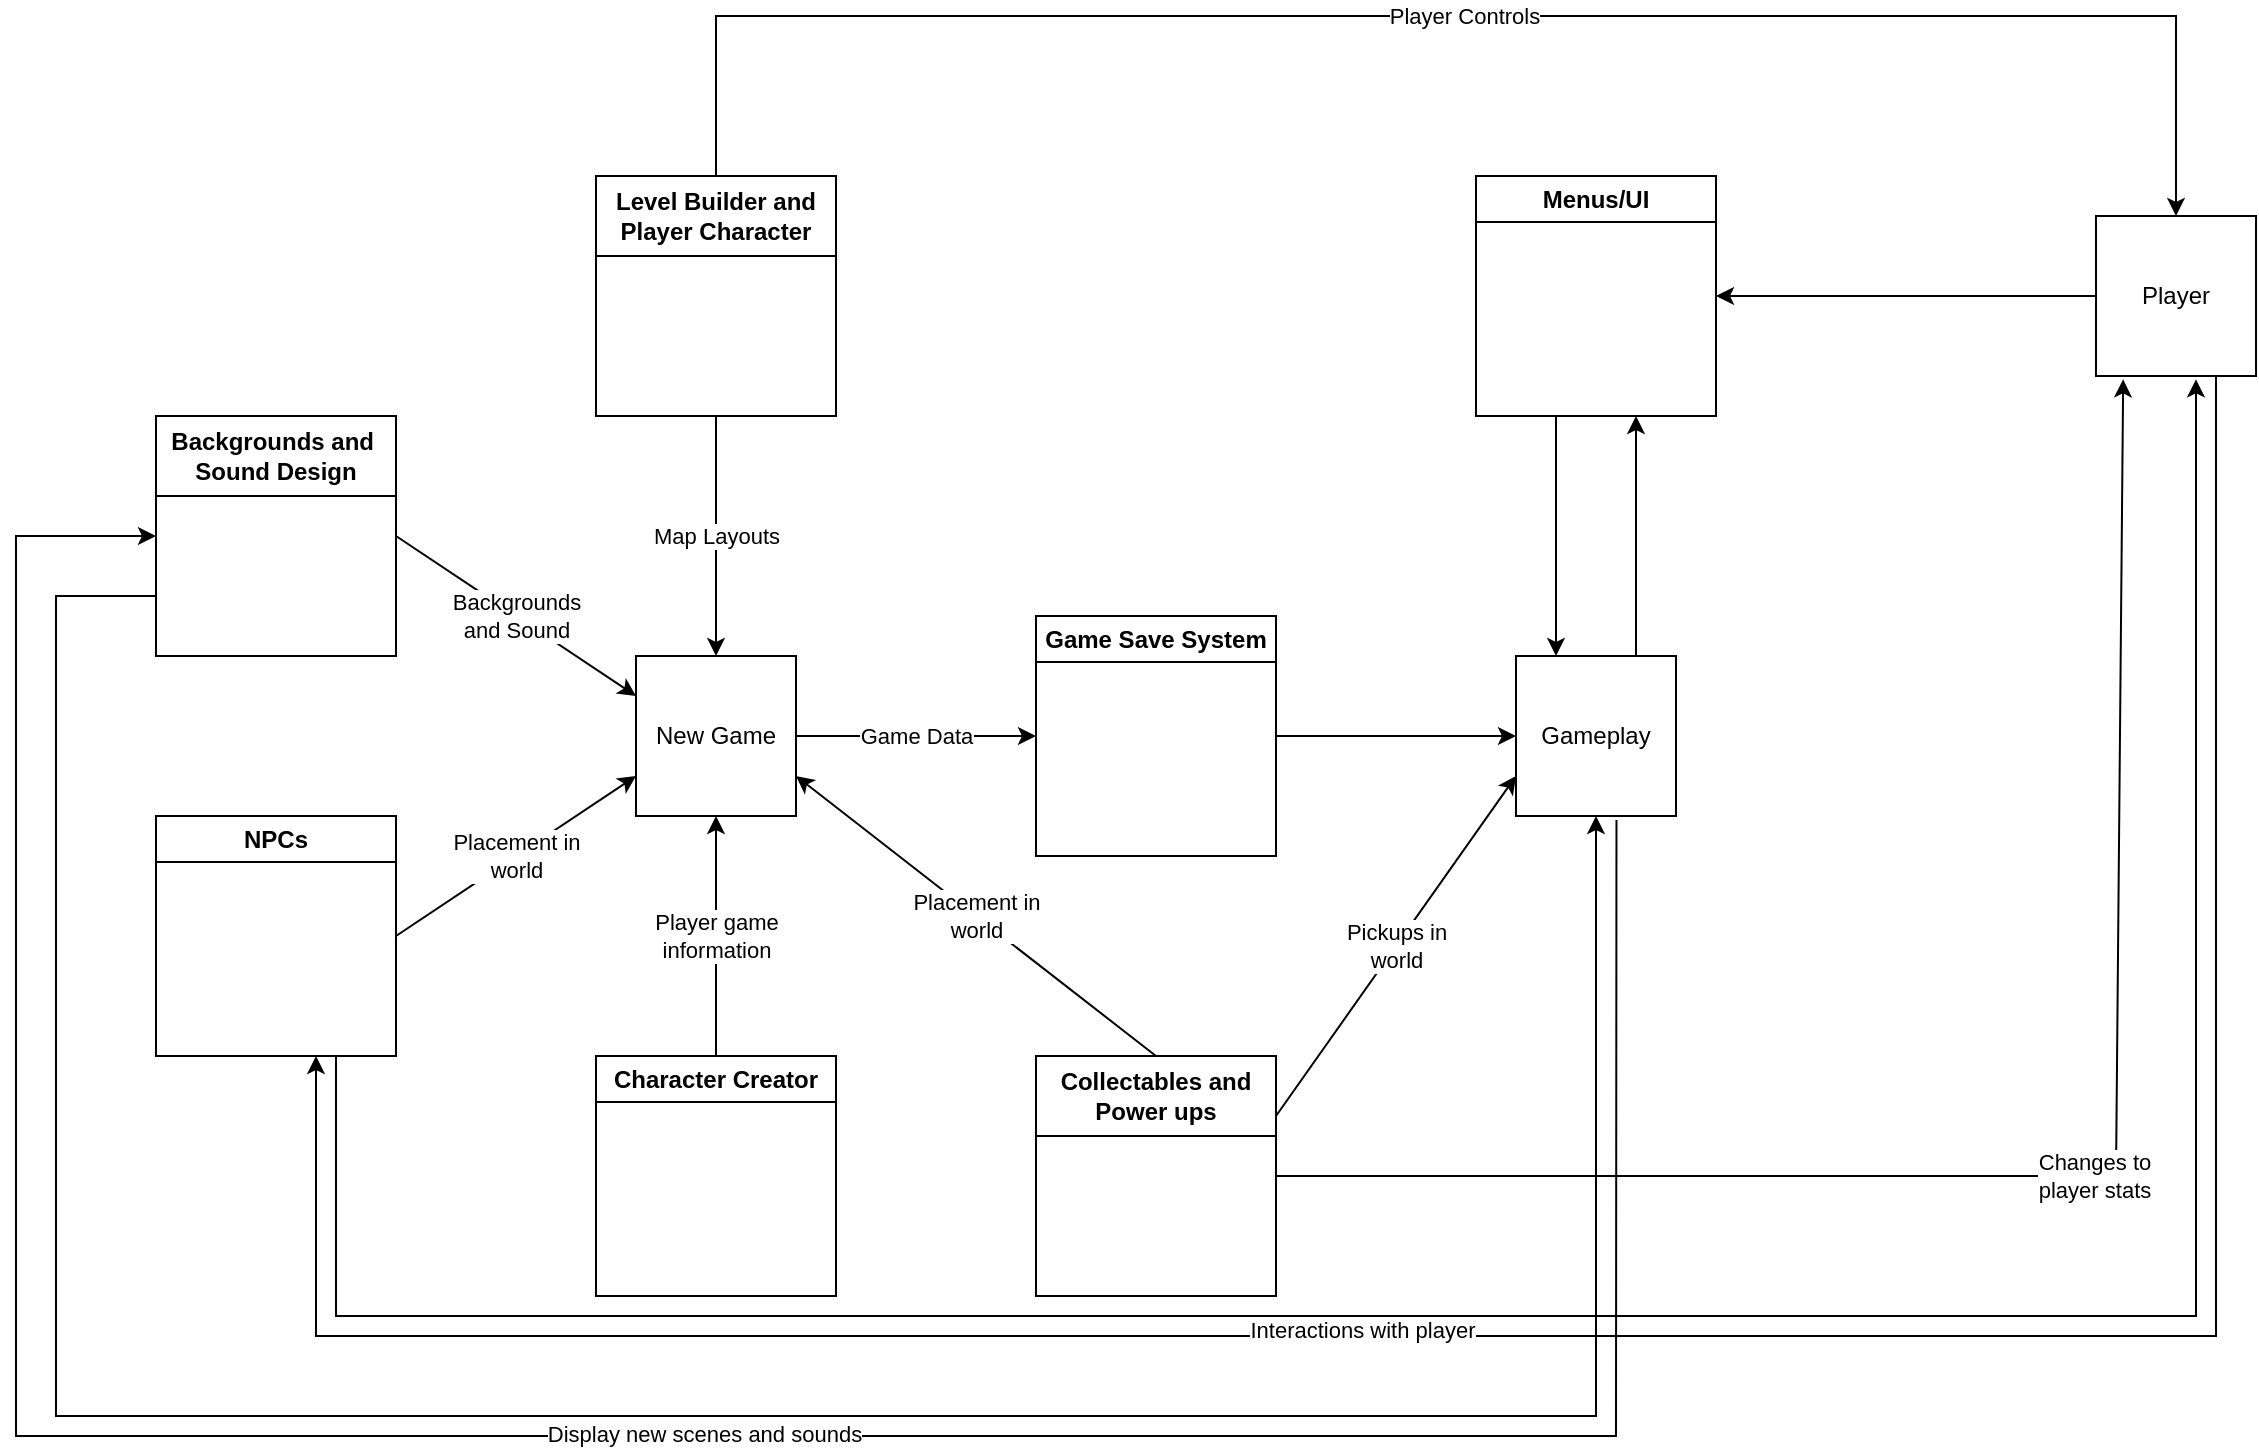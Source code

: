 <mxfile version="26.0.11">
  <diagram id="prtHgNgQTEPvFCAcTncT" name="Page-1">
    <mxGraphModel dx="1500" dy="719" grid="1" gridSize="10" guides="1" tooltips="1" connect="1" arrows="1" fold="1" page="1" pageScale="1" pageWidth="827" pageHeight="1169" math="0" shadow="0">
      <root>
        <mxCell id="0" />
        <mxCell id="1" parent="0" />
        <mxCell id="unYESbmv829yri3Gk-PX-1" value="Level Builder and Player Character" style="swimlane;whiteSpace=wrap;html=1;startSize=40;" vertex="1" parent="1">
          <mxGeometry x="340" y="120" width="120" height="120" as="geometry" />
        </mxCell>
        <mxCell id="unYESbmv829yri3Gk-PX-2" value="New Game" style="whiteSpace=wrap;html=1;aspect=fixed;" vertex="1" parent="1">
          <mxGeometry x="360" y="360" width="80" height="80" as="geometry" />
        </mxCell>
        <mxCell id="unYESbmv829yri3Gk-PX-3" value="&lt;div&gt;Backgrounds and&amp;nbsp;&lt;/div&gt;&lt;div&gt;Sound Design&lt;br&gt;&lt;/div&gt;" style="swimlane;whiteSpace=wrap;html=1;startSize=40;" vertex="1" parent="1">
          <mxGeometry x="120" y="240" width="120" height="120" as="geometry" />
        </mxCell>
        <mxCell id="unYESbmv829yri3Gk-PX-4" value="NPCs" style="swimlane;whiteSpace=wrap;html=1;" vertex="1" parent="1">
          <mxGeometry x="120" y="440" width="120" height="120" as="geometry" />
        </mxCell>
        <mxCell id="unYESbmv829yri3Gk-PX-5" value="Character Creator" style="swimlane;whiteSpace=wrap;html=1;" vertex="1" parent="1">
          <mxGeometry x="340" y="560" width="120" height="120" as="geometry" />
        </mxCell>
        <mxCell id="unYESbmv829yri3Gk-PX-6" value="Game Save System" style="swimlane;whiteSpace=wrap;html=1;" vertex="1" parent="1">
          <mxGeometry x="560" y="340" width="120" height="120" as="geometry" />
        </mxCell>
        <mxCell id="unYESbmv829yri3Gk-PX-7" value="Gameplay" style="whiteSpace=wrap;html=1;aspect=fixed;" vertex="1" parent="1">
          <mxGeometry x="800" y="360" width="80" height="80" as="geometry" />
        </mxCell>
        <mxCell id="unYESbmv829yri3Gk-PX-8" value="Menus/UI" style="swimlane;whiteSpace=wrap;html=1;" vertex="1" parent="1">
          <mxGeometry x="780" y="120" width="120" height="120" as="geometry" />
        </mxCell>
        <mxCell id="unYESbmv829yri3Gk-PX-15" value="" style="endArrow=classic;html=1;rounded=0;exitX=1;exitY=0.5;exitDx=0;exitDy=0;entryX=0;entryY=0.5;entryDx=0;entryDy=0;" edge="1" parent="1" source="unYESbmv829yri3Gk-PX-6" target="unYESbmv829yri3Gk-PX-7">
          <mxGeometry width="50" height="50" relative="1" as="geometry">
            <mxPoint x="530" y="390" as="sourcePoint" />
            <mxPoint x="580" y="340" as="targetPoint" />
          </mxGeometry>
        </mxCell>
        <mxCell id="unYESbmv829yri3Gk-PX-16" value="" style="endArrow=classic;html=1;rounded=0;exitX=0.5;exitY=1;exitDx=0;exitDy=0;entryX=0.5;entryY=0;entryDx=0;entryDy=0;" edge="1" parent="1">
          <mxGeometry width="50" height="50" relative="1" as="geometry">
            <mxPoint x="820" y="240" as="sourcePoint" />
            <mxPoint x="820" y="360" as="targetPoint" />
          </mxGeometry>
        </mxCell>
        <mxCell id="unYESbmv829yri3Gk-PX-17" value="Player" style="whiteSpace=wrap;html=1;aspect=fixed;" vertex="1" parent="1">
          <mxGeometry x="1090" y="140" width="80" height="80" as="geometry" />
        </mxCell>
        <mxCell id="unYESbmv829yri3Gk-PX-22" value="" style="endArrow=classic;html=1;rounded=0;exitX=0;exitY=0.5;exitDx=0;exitDy=0;entryX=1;entryY=0.5;entryDx=0;entryDy=0;" edge="1" parent="1" source="unYESbmv829yri3Gk-PX-17" target="unYESbmv829yri3Gk-PX-8">
          <mxGeometry width="50" height="50" relative="1" as="geometry">
            <mxPoint x="740" y="460" as="sourcePoint" />
            <mxPoint x="790" y="410" as="targetPoint" />
          </mxGeometry>
        </mxCell>
        <mxCell id="unYESbmv829yri3Gk-PX-24" value="" style="endArrow=classic;html=1;rounded=0;exitX=0.5;exitY=0;exitDx=0;exitDy=0;entryX=0.5;entryY=0;entryDx=0;entryDy=0;" edge="1" parent="1" source="unYESbmv829yri3Gk-PX-1" target="unYESbmv829yri3Gk-PX-17">
          <mxGeometry relative="1" as="geometry">
            <mxPoint x="790" y="350" as="sourcePoint" />
            <mxPoint x="890" y="350" as="targetPoint" />
            <Array as="points">
              <mxPoint x="400" y="40" />
              <mxPoint x="1130" y="40" />
            </Array>
          </mxGeometry>
        </mxCell>
        <mxCell id="unYESbmv829yri3Gk-PX-25" value="Player Controls" style="edgeLabel;resizable=0;html=1;;align=center;verticalAlign=middle;" connectable="0" vertex="1" parent="unYESbmv829yri3Gk-PX-24">
          <mxGeometry relative="1" as="geometry">
            <mxPoint x="-1" as="offset" />
          </mxGeometry>
        </mxCell>
        <mxCell id="unYESbmv829yri3Gk-PX-29" value="" style="endArrow=classic;html=1;rounded=0;exitX=0.5;exitY=1;exitDx=0;exitDy=0;entryX=0.5;entryY=0;entryDx=0;entryDy=0;" edge="1" parent="1" source="unYESbmv829yri3Gk-PX-1" target="unYESbmv829yri3Gk-PX-2">
          <mxGeometry relative="1" as="geometry">
            <mxPoint x="580" y="380" as="sourcePoint" />
            <mxPoint x="680" y="380" as="targetPoint" />
          </mxGeometry>
        </mxCell>
        <mxCell id="unYESbmv829yri3Gk-PX-30" value="Map Layouts" style="edgeLabel;resizable=0;html=1;;align=center;verticalAlign=middle;" connectable="0" vertex="1" parent="unYESbmv829yri3Gk-PX-29">
          <mxGeometry relative="1" as="geometry" />
        </mxCell>
        <mxCell id="unYESbmv829yri3Gk-PX-32" value="" style="endArrow=classic;html=1;rounded=0;exitX=1;exitY=0.5;exitDx=0;exitDy=0;entryX=0;entryY=0.25;entryDx=0;entryDy=0;" edge="1" parent="1" source="unYESbmv829yri3Gk-PX-3" target="unYESbmv829yri3Gk-PX-2">
          <mxGeometry relative="1" as="geometry">
            <mxPoint x="490" y="410" as="sourcePoint" />
            <mxPoint x="590" y="410" as="targetPoint" />
          </mxGeometry>
        </mxCell>
        <mxCell id="unYESbmv829yri3Gk-PX-33" value="&lt;div&gt;Backgrounds&lt;/div&gt;&lt;div&gt;and Sound&lt;br&gt;&lt;/div&gt;" style="edgeLabel;resizable=0;html=1;;align=center;verticalAlign=middle;" connectable="0" vertex="1" parent="unYESbmv829yri3Gk-PX-32">
          <mxGeometry relative="1" as="geometry" />
        </mxCell>
        <mxCell id="unYESbmv829yri3Gk-PX-35" value="" style="endArrow=classic;html=1;rounded=0;exitX=0.5;exitY=0;exitDx=0;exitDy=0;entryX=0.5;entryY=1;entryDx=0;entryDy=0;" edge="1" parent="1" source="unYESbmv829yri3Gk-PX-5" target="unYESbmv829yri3Gk-PX-2">
          <mxGeometry relative="1" as="geometry">
            <mxPoint x="550" y="500" as="sourcePoint" />
            <mxPoint x="650" y="500" as="targetPoint" />
          </mxGeometry>
        </mxCell>
        <mxCell id="unYESbmv829yri3Gk-PX-36" value="&lt;div&gt;Player game&lt;/div&gt;&lt;div&gt;information&lt;br&gt;&lt;/div&gt;" style="edgeLabel;resizable=0;html=1;;align=center;verticalAlign=middle;" connectable="0" vertex="1" parent="unYESbmv829yri3Gk-PX-35">
          <mxGeometry relative="1" as="geometry" />
        </mxCell>
        <mxCell id="unYESbmv829yri3Gk-PX-37" value="" style="endArrow=classic;html=1;rounded=0;exitX=1;exitY=0.5;exitDx=0;exitDy=0;entryX=0;entryY=0.75;entryDx=0;entryDy=0;" edge="1" parent="1" source="unYESbmv829yri3Gk-PX-4" target="unYESbmv829yri3Gk-PX-2">
          <mxGeometry relative="1" as="geometry">
            <mxPoint x="430" y="490" as="sourcePoint" />
            <mxPoint x="530" y="490" as="targetPoint" />
          </mxGeometry>
        </mxCell>
        <mxCell id="unYESbmv829yri3Gk-PX-38" value="&lt;div&gt;Placement in&lt;/div&gt;&lt;div&gt;world&lt;br&gt;&lt;/div&gt;" style="edgeLabel;resizable=0;html=1;;align=center;verticalAlign=middle;" connectable="0" vertex="1" parent="unYESbmv829yri3Gk-PX-37">
          <mxGeometry relative="1" as="geometry" />
        </mxCell>
        <mxCell id="unYESbmv829yri3Gk-PX-40" value="" style="endArrow=classic;html=1;rounded=0;exitX=1;exitY=0.5;exitDx=0;exitDy=0;entryX=0;entryY=0.5;entryDx=0;entryDy=0;" edge="1" parent="1" source="unYESbmv829yri3Gk-PX-2" target="unYESbmv829yri3Gk-PX-6">
          <mxGeometry relative="1" as="geometry">
            <mxPoint x="680" y="350" as="sourcePoint" />
            <mxPoint x="780" y="350" as="targetPoint" />
          </mxGeometry>
        </mxCell>
        <mxCell id="unYESbmv829yri3Gk-PX-41" value="Game Data" style="edgeLabel;resizable=0;html=1;;align=center;verticalAlign=middle;" connectable="0" vertex="1" parent="unYESbmv829yri3Gk-PX-40">
          <mxGeometry relative="1" as="geometry" />
        </mxCell>
        <mxCell id="unYESbmv829yri3Gk-PX-42" value="" style="endArrow=classic;html=1;rounded=0;exitX=0.75;exitY=0;exitDx=0;exitDy=0;" edge="1" parent="1" source="unYESbmv829yri3Gk-PX-7">
          <mxGeometry width="50" height="50" relative="1" as="geometry">
            <mxPoint x="860" y="420" as="sourcePoint" />
            <mxPoint x="860" y="240" as="targetPoint" />
          </mxGeometry>
        </mxCell>
        <mxCell id="unYESbmv829yri3Gk-PX-43" value="" style="endArrow=classic;html=1;rounded=0;exitX=0.75;exitY=1;exitDx=0;exitDy=0;entryX=0.625;entryY=1.021;entryDx=0;entryDy=0;entryPerimeter=0;" edge="1" parent="1" source="unYESbmv829yri3Gk-PX-4" target="unYESbmv829yri3Gk-PX-17">
          <mxGeometry width="50" height="50" relative="1" as="geometry">
            <mxPoint x="570" y="680" as="sourcePoint" />
            <mxPoint x="620" y="630" as="targetPoint" />
            <Array as="points">
              <mxPoint x="210" y="690" />
              <mxPoint x="1140" y="690" />
            </Array>
          </mxGeometry>
        </mxCell>
        <mxCell id="unYESbmv829yri3Gk-PX-44" value="" style="endArrow=classic;html=1;rounded=0;exitX=0.75;exitY=1;exitDx=0;exitDy=0;" edge="1" parent="1" source="unYESbmv829yri3Gk-PX-17">
          <mxGeometry width="50" height="50" relative="1" as="geometry">
            <mxPoint x="830" y="450" as="sourcePoint" />
            <mxPoint x="200" y="560" as="targetPoint" />
            <Array as="points">
              <mxPoint x="1150" y="700" />
              <mxPoint x="830" y="700" />
              <mxPoint x="200" y="700" />
            </Array>
          </mxGeometry>
        </mxCell>
        <mxCell id="unYESbmv829yri3Gk-PX-61" value="Interactions with player" style="edgeLabel;html=1;align=center;verticalAlign=middle;resizable=0;points=[];" vertex="1" connectable="0" parent="unYESbmv829yri3Gk-PX-44">
          <mxGeometry x="0.156" y="-3" relative="1" as="geometry">
            <mxPoint as="offset" />
          </mxGeometry>
        </mxCell>
        <mxCell id="unYESbmv829yri3Gk-PX-45" value="" style="endArrow=classic;html=1;rounded=0;exitX=0;exitY=0.75;exitDx=0;exitDy=0;entryX=0.5;entryY=1;entryDx=0;entryDy=0;" edge="1" parent="1" source="unYESbmv829yri3Gk-PX-3" target="unYESbmv829yri3Gk-PX-7">
          <mxGeometry width="50" height="50" relative="1" as="geometry">
            <mxPoint x="570" y="460" as="sourcePoint" />
            <mxPoint x="620" y="410" as="targetPoint" />
            <Array as="points">
              <mxPoint x="70" y="330" />
              <mxPoint x="70" y="740" />
              <mxPoint x="840" y="740" />
            </Array>
          </mxGeometry>
        </mxCell>
        <mxCell id="unYESbmv829yri3Gk-PX-46" value="Collectables and Power ups" style="swimlane;whiteSpace=wrap;html=1;startSize=40;" vertex="1" parent="1">
          <mxGeometry x="560" y="560" width="120" height="120" as="geometry" />
        </mxCell>
        <mxCell id="unYESbmv829yri3Gk-PX-48" value="" style="endArrow=classic;html=1;rounded=0;entryX=1;entryY=0.75;entryDx=0;entryDy=0;exitX=0.5;exitY=0;exitDx=0;exitDy=0;" edge="1" parent="1" source="unYESbmv829yri3Gk-PX-46" target="unYESbmv829yri3Gk-PX-2">
          <mxGeometry relative="1" as="geometry">
            <mxPoint x="510" y="560" as="sourcePoint" />
            <mxPoint x="610" y="560" as="targetPoint" />
          </mxGeometry>
        </mxCell>
        <mxCell id="unYESbmv829yri3Gk-PX-49" value="&lt;div&gt;Placement in&lt;/div&gt;&lt;div&gt;world&lt;br&gt;&lt;/div&gt;" style="edgeLabel;resizable=0;html=1;;align=center;verticalAlign=middle;" connectable="0" vertex="1" parent="unYESbmv829yri3Gk-PX-48">
          <mxGeometry relative="1" as="geometry" />
        </mxCell>
        <mxCell id="unYESbmv829yri3Gk-PX-50" value="" style="endArrow=classic;html=1;rounded=0;exitX=0.628;exitY=1.025;exitDx=0;exitDy=0;entryX=0;entryY=0.5;entryDx=0;entryDy=0;exitPerimeter=0;" edge="1" parent="1" source="unYESbmv829yri3Gk-PX-7" target="unYESbmv829yri3Gk-PX-3">
          <mxGeometry width="50" height="50" relative="1" as="geometry">
            <mxPoint x="500" y="560" as="sourcePoint" />
            <mxPoint x="550" y="510" as="targetPoint" />
            <Array as="points">
              <mxPoint x="850" y="750" />
              <mxPoint x="50" y="750" />
              <mxPoint x="50" y="300" />
            </Array>
          </mxGeometry>
        </mxCell>
        <mxCell id="unYESbmv829yri3Gk-PX-62" value="Display new scenes and sounds" style="edgeLabel;html=1;align=center;verticalAlign=middle;resizable=0;points=[];" vertex="1" connectable="0" parent="unYESbmv829yri3Gk-PX-50">
          <mxGeometry x="-0.062" y="-1" relative="1" as="geometry">
            <mxPoint x="-1" as="offset" />
          </mxGeometry>
        </mxCell>
        <mxCell id="unYESbmv829yri3Gk-PX-57" value="" style="endArrow=classic;html=1;rounded=0;exitX=1;exitY=0.5;exitDx=0;exitDy=0;entryX=0.17;entryY=1.021;entryDx=0;entryDy=0;entryPerimeter=0;" edge="1" parent="1" source="unYESbmv829yri3Gk-PX-46" target="unYESbmv829yri3Gk-PX-17">
          <mxGeometry relative="1" as="geometry">
            <mxPoint x="710" y="510" as="sourcePoint" />
            <mxPoint x="810" y="510" as="targetPoint" />
            <Array as="points">
              <mxPoint x="1100" y="620" />
            </Array>
          </mxGeometry>
        </mxCell>
        <mxCell id="unYESbmv829yri3Gk-PX-58" value="&lt;div&gt;Changes to&lt;/div&gt;&lt;div&gt;player stats&lt;br&gt;&lt;/div&gt;" style="edgeLabel;resizable=0;html=1;;align=center;verticalAlign=middle;" connectable="0" vertex="1" parent="unYESbmv829yri3Gk-PX-57">
          <mxGeometry relative="1" as="geometry" />
        </mxCell>
        <mxCell id="unYESbmv829yri3Gk-PX-59" value="" style="endArrow=classic;html=1;rounded=0;exitX=1;exitY=0.25;exitDx=0;exitDy=0;entryX=0;entryY=0.75;entryDx=0;entryDy=0;" edge="1" parent="1" source="unYESbmv829yri3Gk-PX-46" target="unYESbmv829yri3Gk-PX-7">
          <mxGeometry relative="1" as="geometry">
            <mxPoint x="740" y="470" as="sourcePoint" />
            <mxPoint x="840" y="470" as="targetPoint" />
          </mxGeometry>
        </mxCell>
        <mxCell id="unYESbmv829yri3Gk-PX-60" value="&lt;div&gt;Pickups in&lt;/div&gt;&lt;div&gt;world&lt;br&gt;&lt;/div&gt;" style="edgeLabel;resizable=0;html=1;;align=center;verticalAlign=middle;" connectable="0" vertex="1" parent="unYESbmv829yri3Gk-PX-59">
          <mxGeometry relative="1" as="geometry" />
        </mxCell>
      </root>
    </mxGraphModel>
  </diagram>
</mxfile>
